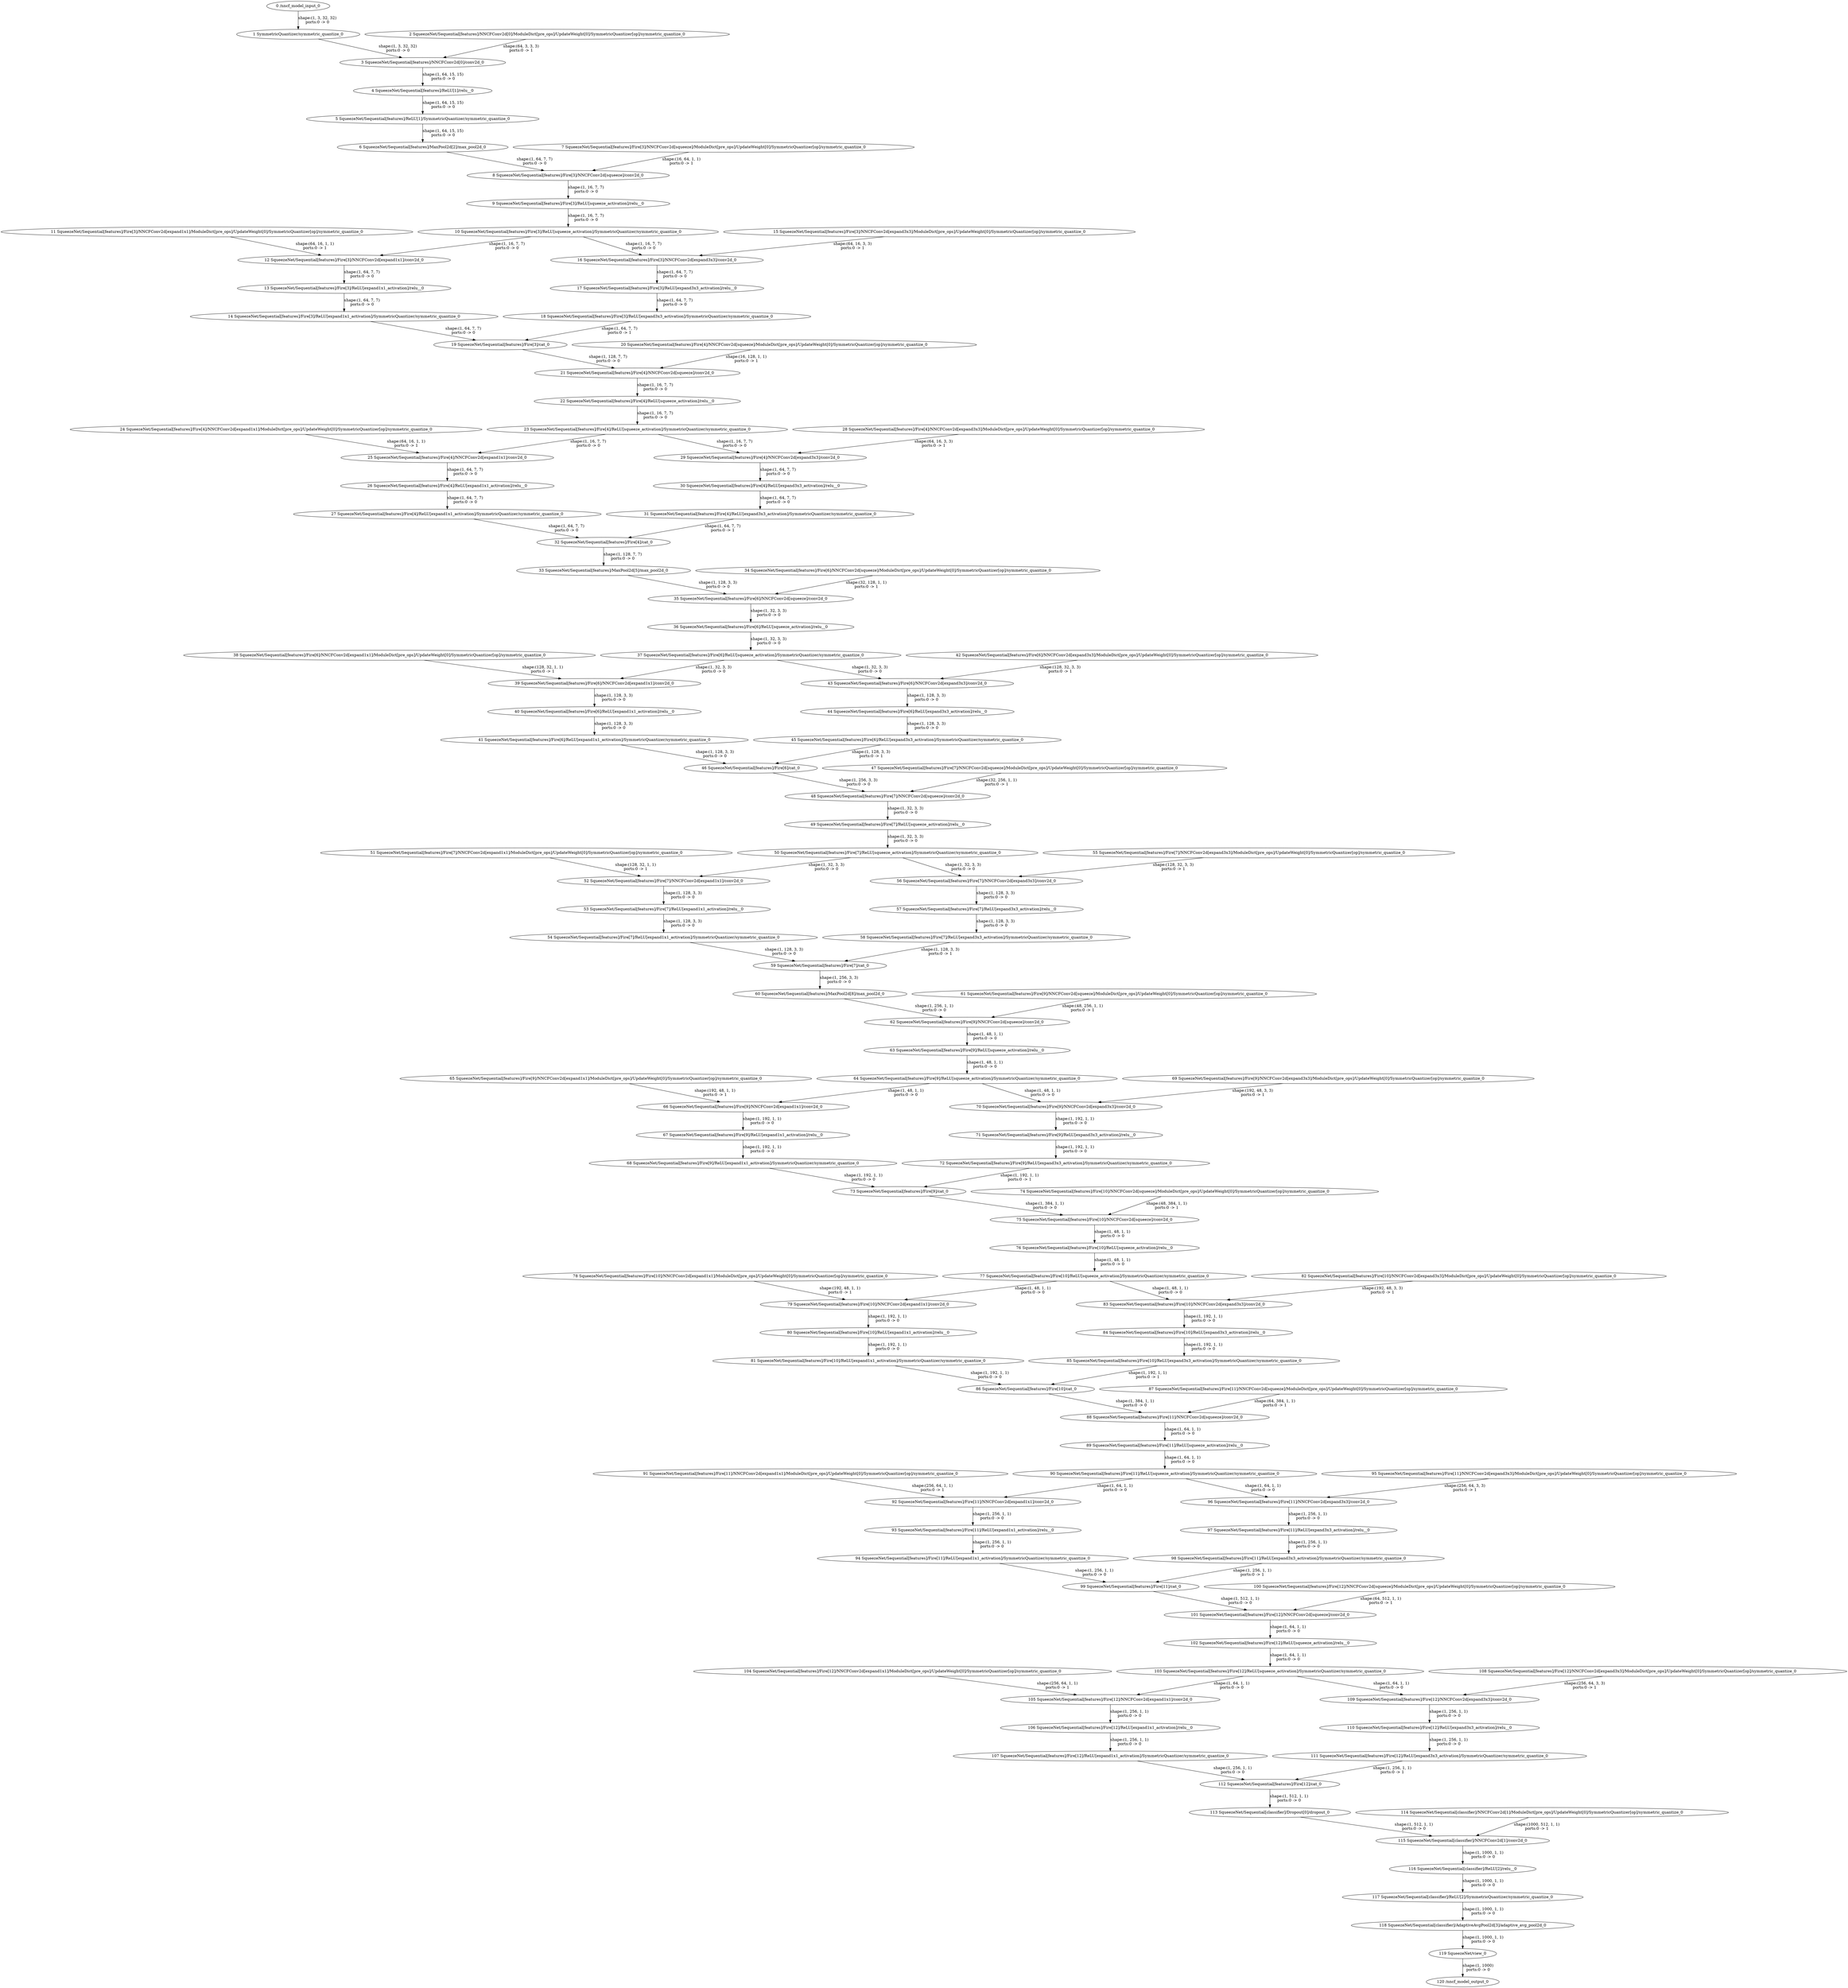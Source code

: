 strict digraph  {
"0 /nncf_model_input_0" [id=0, type=nncf_model_input];
"1 SymmetricQuantizer/symmetric_quantize_0" [id=1, type=symmetric_quantize];
"2 SqueezeNet/Sequential[features]/NNCFConv2d[0]/ModuleDict[pre_ops]/UpdateWeight[0]/SymmetricQuantizer[op]/symmetric_quantize_0" [id=2, type=symmetric_quantize];
"3 SqueezeNet/Sequential[features]/NNCFConv2d[0]/conv2d_0" [id=3, type=conv2d];
"4 SqueezeNet/Sequential[features]/ReLU[1]/relu__0" [id=4, type=relu_];
"5 SqueezeNet/Sequential[features]/ReLU[1]/SymmetricQuantizer/symmetric_quantize_0" [id=5, type=symmetric_quantize];
"6 SqueezeNet/Sequential[features]/MaxPool2d[2]/max_pool2d_0" [id=6, type=max_pool2d];
"7 SqueezeNet/Sequential[features]/Fire[3]/NNCFConv2d[squeeze]/ModuleDict[pre_ops]/UpdateWeight[0]/SymmetricQuantizer[op]/symmetric_quantize_0" [id=7, type=symmetric_quantize];
"8 SqueezeNet/Sequential[features]/Fire[3]/NNCFConv2d[squeeze]/conv2d_0" [id=8, type=conv2d];
"9 SqueezeNet/Sequential[features]/Fire[3]/ReLU[squeeze_activation]/relu__0" [id=9, type=relu_];
"10 SqueezeNet/Sequential[features]/Fire[3]/ReLU[squeeze_activation]/SymmetricQuantizer/symmetric_quantize_0" [id=10, type=symmetric_quantize];
"11 SqueezeNet/Sequential[features]/Fire[3]/NNCFConv2d[expand1x1]/ModuleDict[pre_ops]/UpdateWeight[0]/SymmetricQuantizer[op]/symmetric_quantize_0" [id=11, type=symmetric_quantize];
"12 SqueezeNet/Sequential[features]/Fire[3]/NNCFConv2d[expand1x1]/conv2d_0" [id=12, type=conv2d];
"13 SqueezeNet/Sequential[features]/Fire[3]/ReLU[expand1x1_activation]/relu__0" [id=13, type=relu_];
"14 SqueezeNet/Sequential[features]/Fire[3]/ReLU[expand1x1_activation]/SymmetricQuantizer/symmetric_quantize_0" [id=14, type=symmetric_quantize];
"15 SqueezeNet/Sequential[features]/Fire[3]/NNCFConv2d[expand3x3]/ModuleDict[pre_ops]/UpdateWeight[0]/SymmetricQuantizer[op]/symmetric_quantize_0" [id=15, type=symmetric_quantize];
"16 SqueezeNet/Sequential[features]/Fire[3]/NNCFConv2d[expand3x3]/conv2d_0" [id=16, type=conv2d];
"17 SqueezeNet/Sequential[features]/Fire[3]/ReLU[expand3x3_activation]/relu__0" [id=17, type=relu_];
"18 SqueezeNet/Sequential[features]/Fire[3]/ReLU[expand3x3_activation]/SymmetricQuantizer/symmetric_quantize_0" [id=18, type=symmetric_quantize];
"19 SqueezeNet/Sequential[features]/Fire[3]/cat_0" [id=19, type=cat];
"20 SqueezeNet/Sequential[features]/Fire[4]/NNCFConv2d[squeeze]/ModuleDict[pre_ops]/UpdateWeight[0]/SymmetricQuantizer[op]/symmetric_quantize_0" [id=20, type=symmetric_quantize];
"21 SqueezeNet/Sequential[features]/Fire[4]/NNCFConv2d[squeeze]/conv2d_0" [id=21, type=conv2d];
"22 SqueezeNet/Sequential[features]/Fire[4]/ReLU[squeeze_activation]/relu__0" [id=22, type=relu_];
"23 SqueezeNet/Sequential[features]/Fire[4]/ReLU[squeeze_activation]/SymmetricQuantizer/symmetric_quantize_0" [id=23, type=symmetric_quantize];
"24 SqueezeNet/Sequential[features]/Fire[4]/NNCFConv2d[expand1x1]/ModuleDict[pre_ops]/UpdateWeight[0]/SymmetricQuantizer[op]/symmetric_quantize_0" [id=24, type=symmetric_quantize];
"25 SqueezeNet/Sequential[features]/Fire[4]/NNCFConv2d[expand1x1]/conv2d_0" [id=25, type=conv2d];
"26 SqueezeNet/Sequential[features]/Fire[4]/ReLU[expand1x1_activation]/relu__0" [id=26, type=relu_];
"27 SqueezeNet/Sequential[features]/Fire[4]/ReLU[expand1x1_activation]/SymmetricQuantizer/symmetric_quantize_0" [id=27, type=symmetric_quantize];
"28 SqueezeNet/Sequential[features]/Fire[4]/NNCFConv2d[expand3x3]/ModuleDict[pre_ops]/UpdateWeight[0]/SymmetricQuantizer[op]/symmetric_quantize_0" [id=28, type=symmetric_quantize];
"29 SqueezeNet/Sequential[features]/Fire[4]/NNCFConv2d[expand3x3]/conv2d_0" [id=29, type=conv2d];
"30 SqueezeNet/Sequential[features]/Fire[4]/ReLU[expand3x3_activation]/relu__0" [id=30, type=relu_];
"31 SqueezeNet/Sequential[features]/Fire[4]/ReLU[expand3x3_activation]/SymmetricQuantizer/symmetric_quantize_0" [id=31, type=symmetric_quantize];
"32 SqueezeNet/Sequential[features]/Fire[4]/cat_0" [id=32, type=cat];
"33 SqueezeNet/Sequential[features]/MaxPool2d[5]/max_pool2d_0" [id=33, type=max_pool2d];
"34 SqueezeNet/Sequential[features]/Fire[6]/NNCFConv2d[squeeze]/ModuleDict[pre_ops]/UpdateWeight[0]/SymmetricQuantizer[op]/symmetric_quantize_0" [id=34, type=symmetric_quantize];
"35 SqueezeNet/Sequential[features]/Fire[6]/NNCFConv2d[squeeze]/conv2d_0" [id=35, type=conv2d];
"36 SqueezeNet/Sequential[features]/Fire[6]/ReLU[squeeze_activation]/relu__0" [id=36, type=relu_];
"37 SqueezeNet/Sequential[features]/Fire[6]/ReLU[squeeze_activation]/SymmetricQuantizer/symmetric_quantize_0" [id=37, type=symmetric_quantize];
"38 SqueezeNet/Sequential[features]/Fire[6]/NNCFConv2d[expand1x1]/ModuleDict[pre_ops]/UpdateWeight[0]/SymmetricQuantizer[op]/symmetric_quantize_0" [id=38, type=symmetric_quantize];
"39 SqueezeNet/Sequential[features]/Fire[6]/NNCFConv2d[expand1x1]/conv2d_0" [id=39, type=conv2d];
"40 SqueezeNet/Sequential[features]/Fire[6]/ReLU[expand1x1_activation]/relu__0" [id=40, type=relu_];
"41 SqueezeNet/Sequential[features]/Fire[6]/ReLU[expand1x1_activation]/SymmetricQuantizer/symmetric_quantize_0" [id=41, type=symmetric_quantize];
"42 SqueezeNet/Sequential[features]/Fire[6]/NNCFConv2d[expand3x3]/ModuleDict[pre_ops]/UpdateWeight[0]/SymmetricQuantizer[op]/symmetric_quantize_0" [id=42, type=symmetric_quantize];
"43 SqueezeNet/Sequential[features]/Fire[6]/NNCFConv2d[expand3x3]/conv2d_0" [id=43, type=conv2d];
"44 SqueezeNet/Sequential[features]/Fire[6]/ReLU[expand3x3_activation]/relu__0" [id=44, type=relu_];
"45 SqueezeNet/Sequential[features]/Fire[6]/ReLU[expand3x3_activation]/SymmetricQuantizer/symmetric_quantize_0" [id=45, type=symmetric_quantize];
"46 SqueezeNet/Sequential[features]/Fire[6]/cat_0" [id=46, type=cat];
"47 SqueezeNet/Sequential[features]/Fire[7]/NNCFConv2d[squeeze]/ModuleDict[pre_ops]/UpdateWeight[0]/SymmetricQuantizer[op]/symmetric_quantize_0" [id=47, type=symmetric_quantize];
"48 SqueezeNet/Sequential[features]/Fire[7]/NNCFConv2d[squeeze]/conv2d_0" [id=48, type=conv2d];
"49 SqueezeNet/Sequential[features]/Fire[7]/ReLU[squeeze_activation]/relu__0" [id=49, type=relu_];
"50 SqueezeNet/Sequential[features]/Fire[7]/ReLU[squeeze_activation]/SymmetricQuantizer/symmetric_quantize_0" [id=50, type=symmetric_quantize];
"51 SqueezeNet/Sequential[features]/Fire[7]/NNCFConv2d[expand1x1]/ModuleDict[pre_ops]/UpdateWeight[0]/SymmetricQuantizer[op]/symmetric_quantize_0" [id=51, type=symmetric_quantize];
"52 SqueezeNet/Sequential[features]/Fire[7]/NNCFConv2d[expand1x1]/conv2d_0" [id=52, type=conv2d];
"53 SqueezeNet/Sequential[features]/Fire[7]/ReLU[expand1x1_activation]/relu__0" [id=53, type=relu_];
"54 SqueezeNet/Sequential[features]/Fire[7]/ReLU[expand1x1_activation]/SymmetricQuantizer/symmetric_quantize_0" [id=54, type=symmetric_quantize];
"55 SqueezeNet/Sequential[features]/Fire[7]/NNCFConv2d[expand3x3]/ModuleDict[pre_ops]/UpdateWeight[0]/SymmetricQuantizer[op]/symmetric_quantize_0" [id=55, type=symmetric_quantize];
"56 SqueezeNet/Sequential[features]/Fire[7]/NNCFConv2d[expand3x3]/conv2d_0" [id=56, type=conv2d];
"57 SqueezeNet/Sequential[features]/Fire[7]/ReLU[expand3x3_activation]/relu__0" [id=57, type=relu_];
"58 SqueezeNet/Sequential[features]/Fire[7]/ReLU[expand3x3_activation]/SymmetricQuantizer/symmetric_quantize_0" [id=58, type=symmetric_quantize];
"59 SqueezeNet/Sequential[features]/Fire[7]/cat_0" [id=59, type=cat];
"60 SqueezeNet/Sequential[features]/MaxPool2d[8]/max_pool2d_0" [id=60, type=max_pool2d];
"61 SqueezeNet/Sequential[features]/Fire[9]/NNCFConv2d[squeeze]/ModuleDict[pre_ops]/UpdateWeight[0]/SymmetricQuantizer[op]/symmetric_quantize_0" [id=61, type=symmetric_quantize];
"62 SqueezeNet/Sequential[features]/Fire[9]/NNCFConv2d[squeeze]/conv2d_0" [id=62, type=conv2d];
"63 SqueezeNet/Sequential[features]/Fire[9]/ReLU[squeeze_activation]/relu__0" [id=63, type=relu_];
"64 SqueezeNet/Sequential[features]/Fire[9]/ReLU[squeeze_activation]/SymmetricQuantizer/symmetric_quantize_0" [id=64, type=symmetric_quantize];
"65 SqueezeNet/Sequential[features]/Fire[9]/NNCFConv2d[expand1x1]/ModuleDict[pre_ops]/UpdateWeight[0]/SymmetricQuantizer[op]/symmetric_quantize_0" [id=65, type=symmetric_quantize];
"66 SqueezeNet/Sequential[features]/Fire[9]/NNCFConv2d[expand1x1]/conv2d_0" [id=66, type=conv2d];
"67 SqueezeNet/Sequential[features]/Fire[9]/ReLU[expand1x1_activation]/relu__0" [id=67, type=relu_];
"68 SqueezeNet/Sequential[features]/Fire[9]/ReLU[expand1x1_activation]/SymmetricQuantizer/symmetric_quantize_0" [id=68, type=symmetric_quantize];
"69 SqueezeNet/Sequential[features]/Fire[9]/NNCFConv2d[expand3x3]/ModuleDict[pre_ops]/UpdateWeight[0]/SymmetricQuantizer[op]/symmetric_quantize_0" [id=69, type=symmetric_quantize];
"70 SqueezeNet/Sequential[features]/Fire[9]/NNCFConv2d[expand3x3]/conv2d_0" [id=70, type=conv2d];
"71 SqueezeNet/Sequential[features]/Fire[9]/ReLU[expand3x3_activation]/relu__0" [id=71, type=relu_];
"72 SqueezeNet/Sequential[features]/Fire[9]/ReLU[expand3x3_activation]/SymmetricQuantizer/symmetric_quantize_0" [id=72, type=symmetric_quantize];
"73 SqueezeNet/Sequential[features]/Fire[9]/cat_0" [id=73, type=cat];
"74 SqueezeNet/Sequential[features]/Fire[10]/NNCFConv2d[squeeze]/ModuleDict[pre_ops]/UpdateWeight[0]/SymmetricQuantizer[op]/symmetric_quantize_0" [id=74, type=symmetric_quantize];
"75 SqueezeNet/Sequential[features]/Fire[10]/NNCFConv2d[squeeze]/conv2d_0" [id=75, type=conv2d];
"76 SqueezeNet/Sequential[features]/Fire[10]/ReLU[squeeze_activation]/relu__0" [id=76, type=relu_];
"77 SqueezeNet/Sequential[features]/Fire[10]/ReLU[squeeze_activation]/SymmetricQuantizer/symmetric_quantize_0" [id=77, type=symmetric_quantize];
"78 SqueezeNet/Sequential[features]/Fire[10]/NNCFConv2d[expand1x1]/ModuleDict[pre_ops]/UpdateWeight[0]/SymmetricQuantizer[op]/symmetric_quantize_0" [id=78, type=symmetric_quantize];
"79 SqueezeNet/Sequential[features]/Fire[10]/NNCFConv2d[expand1x1]/conv2d_0" [id=79, type=conv2d];
"80 SqueezeNet/Sequential[features]/Fire[10]/ReLU[expand1x1_activation]/relu__0" [id=80, type=relu_];
"81 SqueezeNet/Sequential[features]/Fire[10]/ReLU[expand1x1_activation]/SymmetricQuantizer/symmetric_quantize_0" [id=81, type=symmetric_quantize];
"82 SqueezeNet/Sequential[features]/Fire[10]/NNCFConv2d[expand3x3]/ModuleDict[pre_ops]/UpdateWeight[0]/SymmetricQuantizer[op]/symmetric_quantize_0" [id=82, type=symmetric_quantize];
"83 SqueezeNet/Sequential[features]/Fire[10]/NNCFConv2d[expand3x3]/conv2d_0" [id=83, type=conv2d];
"84 SqueezeNet/Sequential[features]/Fire[10]/ReLU[expand3x3_activation]/relu__0" [id=84, type=relu_];
"85 SqueezeNet/Sequential[features]/Fire[10]/ReLU[expand3x3_activation]/SymmetricQuantizer/symmetric_quantize_0" [id=85, type=symmetric_quantize];
"86 SqueezeNet/Sequential[features]/Fire[10]/cat_0" [id=86, type=cat];
"87 SqueezeNet/Sequential[features]/Fire[11]/NNCFConv2d[squeeze]/ModuleDict[pre_ops]/UpdateWeight[0]/SymmetricQuantizer[op]/symmetric_quantize_0" [id=87, type=symmetric_quantize];
"88 SqueezeNet/Sequential[features]/Fire[11]/NNCFConv2d[squeeze]/conv2d_0" [id=88, type=conv2d];
"89 SqueezeNet/Sequential[features]/Fire[11]/ReLU[squeeze_activation]/relu__0" [id=89, type=relu_];
"90 SqueezeNet/Sequential[features]/Fire[11]/ReLU[squeeze_activation]/SymmetricQuantizer/symmetric_quantize_0" [id=90, type=symmetric_quantize];
"91 SqueezeNet/Sequential[features]/Fire[11]/NNCFConv2d[expand1x1]/ModuleDict[pre_ops]/UpdateWeight[0]/SymmetricQuantizer[op]/symmetric_quantize_0" [id=91, type=symmetric_quantize];
"92 SqueezeNet/Sequential[features]/Fire[11]/NNCFConv2d[expand1x1]/conv2d_0" [id=92, type=conv2d];
"93 SqueezeNet/Sequential[features]/Fire[11]/ReLU[expand1x1_activation]/relu__0" [id=93, type=relu_];
"94 SqueezeNet/Sequential[features]/Fire[11]/ReLU[expand1x1_activation]/SymmetricQuantizer/symmetric_quantize_0" [id=94, type=symmetric_quantize];
"95 SqueezeNet/Sequential[features]/Fire[11]/NNCFConv2d[expand3x3]/ModuleDict[pre_ops]/UpdateWeight[0]/SymmetricQuantizer[op]/symmetric_quantize_0" [id=95, type=symmetric_quantize];
"96 SqueezeNet/Sequential[features]/Fire[11]/NNCFConv2d[expand3x3]/conv2d_0" [id=96, type=conv2d];
"97 SqueezeNet/Sequential[features]/Fire[11]/ReLU[expand3x3_activation]/relu__0" [id=97, type=relu_];
"98 SqueezeNet/Sequential[features]/Fire[11]/ReLU[expand3x3_activation]/SymmetricQuantizer/symmetric_quantize_0" [id=98, type=symmetric_quantize];
"99 SqueezeNet/Sequential[features]/Fire[11]/cat_0" [id=99, type=cat];
"100 SqueezeNet/Sequential[features]/Fire[12]/NNCFConv2d[squeeze]/ModuleDict[pre_ops]/UpdateWeight[0]/SymmetricQuantizer[op]/symmetric_quantize_0" [id=100, type=symmetric_quantize];
"101 SqueezeNet/Sequential[features]/Fire[12]/NNCFConv2d[squeeze]/conv2d_0" [id=101, type=conv2d];
"102 SqueezeNet/Sequential[features]/Fire[12]/ReLU[squeeze_activation]/relu__0" [id=102, type=relu_];
"103 SqueezeNet/Sequential[features]/Fire[12]/ReLU[squeeze_activation]/SymmetricQuantizer/symmetric_quantize_0" [id=103, type=symmetric_quantize];
"104 SqueezeNet/Sequential[features]/Fire[12]/NNCFConv2d[expand1x1]/ModuleDict[pre_ops]/UpdateWeight[0]/SymmetricQuantizer[op]/symmetric_quantize_0" [id=104, type=symmetric_quantize];
"105 SqueezeNet/Sequential[features]/Fire[12]/NNCFConv2d[expand1x1]/conv2d_0" [id=105, type=conv2d];
"106 SqueezeNet/Sequential[features]/Fire[12]/ReLU[expand1x1_activation]/relu__0" [id=106, type=relu_];
"107 SqueezeNet/Sequential[features]/Fire[12]/ReLU[expand1x1_activation]/SymmetricQuantizer/symmetric_quantize_0" [id=107, type=symmetric_quantize];
"108 SqueezeNet/Sequential[features]/Fire[12]/NNCFConv2d[expand3x3]/ModuleDict[pre_ops]/UpdateWeight[0]/SymmetricQuantizer[op]/symmetric_quantize_0" [id=108, type=symmetric_quantize];
"109 SqueezeNet/Sequential[features]/Fire[12]/NNCFConv2d[expand3x3]/conv2d_0" [id=109, type=conv2d];
"110 SqueezeNet/Sequential[features]/Fire[12]/ReLU[expand3x3_activation]/relu__0" [id=110, type=relu_];
"111 SqueezeNet/Sequential[features]/Fire[12]/ReLU[expand3x3_activation]/SymmetricQuantizer/symmetric_quantize_0" [id=111, type=symmetric_quantize];
"112 SqueezeNet/Sequential[features]/Fire[12]/cat_0" [id=112, type=cat];
"113 SqueezeNet/Sequential[classifier]/Dropout[0]/dropout_0" [id=113, type=dropout];
"114 SqueezeNet/Sequential[classifier]/NNCFConv2d[1]/ModuleDict[pre_ops]/UpdateWeight[0]/SymmetricQuantizer[op]/symmetric_quantize_0" [id=114, type=symmetric_quantize];
"115 SqueezeNet/Sequential[classifier]/NNCFConv2d[1]/conv2d_0" [id=115, type=conv2d];
"116 SqueezeNet/Sequential[classifier]/ReLU[2]/relu__0" [id=116, type=relu_];
"117 SqueezeNet/Sequential[classifier]/ReLU[2]/SymmetricQuantizer/symmetric_quantize_0" [id=117, type=symmetric_quantize];
"118 SqueezeNet/Sequential[classifier]/AdaptiveAvgPool2d[3]/adaptive_avg_pool2d_0" [id=118, type=adaptive_avg_pool2d];
"119 SqueezeNet/view_0" [id=119, type=view];
"120 /nncf_model_output_0" [id=120, type=nncf_model_output];
"0 /nncf_model_input_0" -> "1 SymmetricQuantizer/symmetric_quantize_0"  [label="shape:(1, 3, 32, 32)\nports:0 -> 0", style=solid];
"1 SymmetricQuantizer/symmetric_quantize_0" -> "3 SqueezeNet/Sequential[features]/NNCFConv2d[0]/conv2d_0"  [label="shape:(1, 3, 32, 32)\nports:0 -> 0", style=solid];
"2 SqueezeNet/Sequential[features]/NNCFConv2d[0]/ModuleDict[pre_ops]/UpdateWeight[0]/SymmetricQuantizer[op]/symmetric_quantize_0" -> "3 SqueezeNet/Sequential[features]/NNCFConv2d[0]/conv2d_0"  [label="shape:(64, 3, 3, 3)\nports:0 -> 1", style=solid];
"3 SqueezeNet/Sequential[features]/NNCFConv2d[0]/conv2d_0" -> "4 SqueezeNet/Sequential[features]/ReLU[1]/relu__0"  [label="shape:(1, 64, 15, 15)\nports:0 -> 0", style=solid];
"4 SqueezeNet/Sequential[features]/ReLU[1]/relu__0" -> "5 SqueezeNet/Sequential[features]/ReLU[1]/SymmetricQuantizer/symmetric_quantize_0"  [label="shape:(1, 64, 15, 15)\nports:0 -> 0", style=solid];
"5 SqueezeNet/Sequential[features]/ReLU[1]/SymmetricQuantizer/symmetric_quantize_0" -> "6 SqueezeNet/Sequential[features]/MaxPool2d[2]/max_pool2d_0"  [label="shape:(1, 64, 15, 15)\nports:0 -> 0", style=solid];
"6 SqueezeNet/Sequential[features]/MaxPool2d[2]/max_pool2d_0" -> "8 SqueezeNet/Sequential[features]/Fire[3]/NNCFConv2d[squeeze]/conv2d_0"  [label="shape:(1, 64, 7, 7)\nports:0 -> 0", style=solid];
"7 SqueezeNet/Sequential[features]/Fire[3]/NNCFConv2d[squeeze]/ModuleDict[pre_ops]/UpdateWeight[0]/SymmetricQuantizer[op]/symmetric_quantize_0" -> "8 SqueezeNet/Sequential[features]/Fire[3]/NNCFConv2d[squeeze]/conv2d_0"  [label="shape:(16, 64, 1, 1)\nports:0 -> 1", style=solid];
"8 SqueezeNet/Sequential[features]/Fire[3]/NNCFConv2d[squeeze]/conv2d_0" -> "9 SqueezeNet/Sequential[features]/Fire[3]/ReLU[squeeze_activation]/relu__0"  [label="shape:(1, 16, 7, 7)\nports:0 -> 0", style=solid];
"9 SqueezeNet/Sequential[features]/Fire[3]/ReLU[squeeze_activation]/relu__0" -> "10 SqueezeNet/Sequential[features]/Fire[3]/ReLU[squeeze_activation]/SymmetricQuantizer/symmetric_quantize_0"  [label="shape:(1, 16, 7, 7)\nports:0 -> 0", style=solid];
"10 SqueezeNet/Sequential[features]/Fire[3]/ReLU[squeeze_activation]/SymmetricQuantizer/symmetric_quantize_0" -> "12 SqueezeNet/Sequential[features]/Fire[3]/NNCFConv2d[expand1x1]/conv2d_0"  [label="shape:(1, 16, 7, 7)\nports:0 -> 0", style=solid];
"10 SqueezeNet/Sequential[features]/Fire[3]/ReLU[squeeze_activation]/SymmetricQuantizer/symmetric_quantize_0" -> "16 SqueezeNet/Sequential[features]/Fire[3]/NNCFConv2d[expand3x3]/conv2d_0"  [label="shape:(1, 16, 7, 7)\nports:0 -> 0", style=solid];
"11 SqueezeNet/Sequential[features]/Fire[3]/NNCFConv2d[expand1x1]/ModuleDict[pre_ops]/UpdateWeight[0]/SymmetricQuantizer[op]/symmetric_quantize_0" -> "12 SqueezeNet/Sequential[features]/Fire[3]/NNCFConv2d[expand1x1]/conv2d_0"  [label="shape:(64, 16, 1, 1)\nports:0 -> 1", style=solid];
"12 SqueezeNet/Sequential[features]/Fire[3]/NNCFConv2d[expand1x1]/conv2d_0" -> "13 SqueezeNet/Sequential[features]/Fire[3]/ReLU[expand1x1_activation]/relu__0"  [label="shape:(1, 64, 7, 7)\nports:0 -> 0", style=solid];
"13 SqueezeNet/Sequential[features]/Fire[3]/ReLU[expand1x1_activation]/relu__0" -> "14 SqueezeNet/Sequential[features]/Fire[3]/ReLU[expand1x1_activation]/SymmetricQuantizer/symmetric_quantize_0"  [label="shape:(1, 64, 7, 7)\nports:0 -> 0", style=solid];
"14 SqueezeNet/Sequential[features]/Fire[3]/ReLU[expand1x1_activation]/SymmetricQuantizer/symmetric_quantize_0" -> "19 SqueezeNet/Sequential[features]/Fire[3]/cat_0"  [label="shape:(1, 64, 7, 7)\nports:0 -> 0", style=solid];
"15 SqueezeNet/Sequential[features]/Fire[3]/NNCFConv2d[expand3x3]/ModuleDict[pre_ops]/UpdateWeight[0]/SymmetricQuantizer[op]/symmetric_quantize_0" -> "16 SqueezeNet/Sequential[features]/Fire[3]/NNCFConv2d[expand3x3]/conv2d_0"  [label="shape:(64, 16, 3, 3)\nports:0 -> 1", style=solid];
"16 SqueezeNet/Sequential[features]/Fire[3]/NNCFConv2d[expand3x3]/conv2d_0" -> "17 SqueezeNet/Sequential[features]/Fire[3]/ReLU[expand3x3_activation]/relu__0"  [label="shape:(1, 64, 7, 7)\nports:0 -> 0", style=solid];
"17 SqueezeNet/Sequential[features]/Fire[3]/ReLU[expand3x3_activation]/relu__0" -> "18 SqueezeNet/Sequential[features]/Fire[3]/ReLU[expand3x3_activation]/SymmetricQuantizer/symmetric_quantize_0"  [label="shape:(1, 64, 7, 7)\nports:0 -> 0", style=solid];
"18 SqueezeNet/Sequential[features]/Fire[3]/ReLU[expand3x3_activation]/SymmetricQuantizer/symmetric_quantize_0" -> "19 SqueezeNet/Sequential[features]/Fire[3]/cat_0"  [label="shape:(1, 64, 7, 7)\nports:0 -> 1", style=solid];
"19 SqueezeNet/Sequential[features]/Fire[3]/cat_0" -> "21 SqueezeNet/Sequential[features]/Fire[4]/NNCFConv2d[squeeze]/conv2d_0"  [label="shape:(1, 128, 7, 7)\nports:0 -> 0", style=solid];
"20 SqueezeNet/Sequential[features]/Fire[4]/NNCFConv2d[squeeze]/ModuleDict[pre_ops]/UpdateWeight[0]/SymmetricQuantizer[op]/symmetric_quantize_0" -> "21 SqueezeNet/Sequential[features]/Fire[4]/NNCFConv2d[squeeze]/conv2d_0"  [label="shape:(16, 128, 1, 1)\nports:0 -> 1", style=solid];
"21 SqueezeNet/Sequential[features]/Fire[4]/NNCFConv2d[squeeze]/conv2d_0" -> "22 SqueezeNet/Sequential[features]/Fire[4]/ReLU[squeeze_activation]/relu__0"  [label="shape:(1, 16, 7, 7)\nports:0 -> 0", style=solid];
"22 SqueezeNet/Sequential[features]/Fire[4]/ReLU[squeeze_activation]/relu__0" -> "23 SqueezeNet/Sequential[features]/Fire[4]/ReLU[squeeze_activation]/SymmetricQuantizer/symmetric_quantize_0"  [label="shape:(1, 16, 7, 7)\nports:0 -> 0", style=solid];
"23 SqueezeNet/Sequential[features]/Fire[4]/ReLU[squeeze_activation]/SymmetricQuantizer/symmetric_quantize_0" -> "25 SqueezeNet/Sequential[features]/Fire[4]/NNCFConv2d[expand1x1]/conv2d_0"  [label="shape:(1, 16, 7, 7)\nports:0 -> 0", style=solid];
"23 SqueezeNet/Sequential[features]/Fire[4]/ReLU[squeeze_activation]/SymmetricQuantizer/symmetric_quantize_0" -> "29 SqueezeNet/Sequential[features]/Fire[4]/NNCFConv2d[expand3x3]/conv2d_0"  [label="shape:(1, 16, 7, 7)\nports:0 -> 0", style=solid];
"24 SqueezeNet/Sequential[features]/Fire[4]/NNCFConv2d[expand1x1]/ModuleDict[pre_ops]/UpdateWeight[0]/SymmetricQuantizer[op]/symmetric_quantize_0" -> "25 SqueezeNet/Sequential[features]/Fire[4]/NNCFConv2d[expand1x1]/conv2d_0"  [label="shape:(64, 16, 1, 1)\nports:0 -> 1", style=solid];
"25 SqueezeNet/Sequential[features]/Fire[4]/NNCFConv2d[expand1x1]/conv2d_0" -> "26 SqueezeNet/Sequential[features]/Fire[4]/ReLU[expand1x1_activation]/relu__0"  [label="shape:(1, 64, 7, 7)\nports:0 -> 0", style=solid];
"26 SqueezeNet/Sequential[features]/Fire[4]/ReLU[expand1x1_activation]/relu__0" -> "27 SqueezeNet/Sequential[features]/Fire[4]/ReLU[expand1x1_activation]/SymmetricQuantizer/symmetric_quantize_0"  [label="shape:(1, 64, 7, 7)\nports:0 -> 0", style=solid];
"27 SqueezeNet/Sequential[features]/Fire[4]/ReLU[expand1x1_activation]/SymmetricQuantizer/symmetric_quantize_0" -> "32 SqueezeNet/Sequential[features]/Fire[4]/cat_0"  [label="shape:(1, 64, 7, 7)\nports:0 -> 0", style=solid];
"28 SqueezeNet/Sequential[features]/Fire[4]/NNCFConv2d[expand3x3]/ModuleDict[pre_ops]/UpdateWeight[0]/SymmetricQuantizer[op]/symmetric_quantize_0" -> "29 SqueezeNet/Sequential[features]/Fire[4]/NNCFConv2d[expand3x3]/conv2d_0"  [label="shape:(64, 16, 3, 3)\nports:0 -> 1", style=solid];
"29 SqueezeNet/Sequential[features]/Fire[4]/NNCFConv2d[expand3x3]/conv2d_0" -> "30 SqueezeNet/Sequential[features]/Fire[4]/ReLU[expand3x3_activation]/relu__0"  [label="shape:(1, 64, 7, 7)\nports:0 -> 0", style=solid];
"30 SqueezeNet/Sequential[features]/Fire[4]/ReLU[expand3x3_activation]/relu__0" -> "31 SqueezeNet/Sequential[features]/Fire[4]/ReLU[expand3x3_activation]/SymmetricQuantizer/symmetric_quantize_0"  [label="shape:(1, 64, 7, 7)\nports:0 -> 0", style=solid];
"31 SqueezeNet/Sequential[features]/Fire[4]/ReLU[expand3x3_activation]/SymmetricQuantizer/symmetric_quantize_0" -> "32 SqueezeNet/Sequential[features]/Fire[4]/cat_0"  [label="shape:(1, 64, 7, 7)\nports:0 -> 1", style=solid];
"32 SqueezeNet/Sequential[features]/Fire[4]/cat_0" -> "33 SqueezeNet/Sequential[features]/MaxPool2d[5]/max_pool2d_0"  [label="shape:(1, 128, 7, 7)\nports:0 -> 0", style=solid];
"33 SqueezeNet/Sequential[features]/MaxPool2d[5]/max_pool2d_0" -> "35 SqueezeNet/Sequential[features]/Fire[6]/NNCFConv2d[squeeze]/conv2d_0"  [label="shape:(1, 128, 3, 3)\nports:0 -> 0", style=solid];
"34 SqueezeNet/Sequential[features]/Fire[6]/NNCFConv2d[squeeze]/ModuleDict[pre_ops]/UpdateWeight[0]/SymmetricQuantizer[op]/symmetric_quantize_0" -> "35 SqueezeNet/Sequential[features]/Fire[6]/NNCFConv2d[squeeze]/conv2d_0"  [label="shape:(32, 128, 1, 1)\nports:0 -> 1", style=solid];
"35 SqueezeNet/Sequential[features]/Fire[6]/NNCFConv2d[squeeze]/conv2d_0" -> "36 SqueezeNet/Sequential[features]/Fire[6]/ReLU[squeeze_activation]/relu__0"  [label="shape:(1, 32, 3, 3)\nports:0 -> 0", style=solid];
"36 SqueezeNet/Sequential[features]/Fire[6]/ReLU[squeeze_activation]/relu__0" -> "37 SqueezeNet/Sequential[features]/Fire[6]/ReLU[squeeze_activation]/SymmetricQuantizer/symmetric_quantize_0"  [label="shape:(1, 32, 3, 3)\nports:0 -> 0", style=solid];
"37 SqueezeNet/Sequential[features]/Fire[6]/ReLU[squeeze_activation]/SymmetricQuantizer/symmetric_quantize_0" -> "39 SqueezeNet/Sequential[features]/Fire[6]/NNCFConv2d[expand1x1]/conv2d_0"  [label="shape:(1, 32, 3, 3)\nports:0 -> 0", style=solid];
"37 SqueezeNet/Sequential[features]/Fire[6]/ReLU[squeeze_activation]/SymmetricQuantizer/symmetric_quantize_0" -> "43 SqueezeNet/Sequential[features]/Fire[6]/NNCFConv2d[expand3x3]/conv2d_0"  [label="shape:(1, 32, 3, 3)\nports:0 -> 0", style=solid];
"38 SqueezeNet/Sequential[features]/Fire[6]/NNCFConv2d[expand1x1]/ModuleDict[pre_ops]/UpdateWeight[0]/SymmetricQuantizer[op]/symmetric_quantize_0" -> "39 SqueezeNet/Sequential[features]/Fire[6]/NNCFConv2d[expand1x1]/conv2d_0"  [label="shape:(128, 32, 1, 1)\nports:0 -> 1", style=solid];
"39 SqueezeNet/Sequential[features]/Fire[6]/NNCFConv2d[expand1x1]/conv2d_0" -> "40 SqueezeNet/Sequential[features]/Fire[6]/ReLU[expand1x1_activation]/relu__0"  [label="shape:(1, 128, 3, 3)\nports:0 -> 0", style=solid];
"40 SqueezeNet/Sequential[features]/Fire[6]/ReLU[expand1x1_activation]/relu__0" -> "41 SqueezeNet/Sequential[features]/Fire[6]/ReLU[expand1x1_activation]/SymmetricQuantizer/symmetric_quantize_0"  [label="shape:(1, 128, 3, 3)\nports:0 -> 0", style=solid];
"41 SqueezeNet/Sequential[features]/Fire[6]/ReLU[expand1x1_activation]/SymmetricQuantizer/symmetric_quantize_0" -> "46 SqueezeNet/Sequential[features]/Fire[6]/cat_0"  [label="shape:(1, 128, 3, 3)\nports:0 -> 0", style=solid];
"42 SqueezeNet/Sequential[features]/Fire[6]/NNCFConv2d[expand3x3]/ModuleDict[pre_ops]/UpdateWeight[0]/SymmetricQuantizer[op]/symmetric_quantize_0" -> "43 SqueezeNet/Sequential[features]/Fire[6]/NNCFConv2d[expand3x3]/conv2d_0"  [label="shape:(128, 32, 3, 3)\nports:0 -> 1", style=solid];
"43 SqueezeNet/Sequential[features]/Fire[6]/NNCFConv2d[expand3x3]/conv2d_0" -> "44 SqueezeNet/Sequential[features]/Fire[6]/ReLU[expand3x3_activation]/relu__0"  [label="shape:(1, 128, 3, 3)\nports:0 -> 0", style=solid];
"44 SqueezeNet/Sequential[features]/Fire[6]/ReLU[expand3x3_activation]/relu__0" -> "45 SqueezeNet/Sequential[features]/Fire[6]/ReLU[expand3x3_activation]/SymmetricQuantizer/symmetric_quantize_0"  [label="shape:(1, 128, 3, 3)\nports:0 -> 0", style=solid];
"45 SqueezeNet/Sequential[features]/Fire[6]/ReLU[expand3x3_activation]/SymmetricQuantizer/symmetric_quantize_0" -> "46 SqueezeNet/Sequential[features]/Fire[6]/cat_0"  [label="shape:(1, 128, 3, 3)\nports:0 -> 1", style=solid];
"46 SqueezeNet/Sequential[features]/Fire[6]/cat_0" -> "48 SqueezeNet/Sequential[features]/Fire[7]/NNCFConv2d[squeeze]/conv2d_0"  [label="shape:(1, 256, 3, 3)\nports:0 -> 0", style=solid];
"47 SqueezeNet/Sequential[features]/Fire[7]/NNCFConv2d[squeeze]/ModuleDict[pre_ops]/UpdateWeight[0]/SymmetricQuantizer[op]/symmetric_quantize_0" -> "48 SqueezeNet/Sequential[features]/Fire[7]/NNCFConv2d[squeeze]/conv2d_0"  [label="shape:(32, 256, 1, 1)\nports:0 -> 1", style=solid];
"48 SqueezeNet/Sequential[features]/Fire[7]/NNCFConv2d[squeeze]/conv2d_0" -> "49 SqueezeNet/Sequential[features]/Fire[7]/ReLU[squeeze_activation]/relu__0"  [label="shape:(1, 32, 3, 3)\nports:0 -> 0", style=solid];
"49 SqueezeNet/Sequential[features]/Fire[7]/ReLU[squeeze_activation]/relu__0" -> "50 SqueezeNet/Sequential[features]/Fire[7]/ReLU[squeeze_activation]/SymmetricQuantizer/symmetric_quantize_0"  [label="shape:(1, 32, 3, 3)\nports:0 -> 0", style=solid];
"50 SqueezeNet/Sequential[features]/Fire[7]/ReLU[squeeze_activation]/SymmetricQuantizer/symmetric_quantize_0" -> "52 SqueezeNet/Sequential[features]/Fire[7]/NNCFConv2d[expand1x1]/conv2d_0"  [label="shape:(1, 32, 3, 3)\nports:0 -> 0", style=solid];
"50 SqueezeNet/Sequential[features]/Fire[7]/ReLU[squeeze_activation]/SymmetricQuantizer/symmetric_quantize_0" -> "56 SqueezeNet/Sequential[features]/Fire[7]/NNCFConv2d[expand3x3]/conv2d_0"  [label="shape:(1, 32, 3, 3)\nports:0 -> 0", style=solid];
"51 SqueezeNet/Sequential[features]/Fire[7]/NNCFConv2d[expand1x1]/ModuleDict[pre_ops]/UpdateWeight[0]/SymmetricQuantizer[op]/symmetric_quantize_0" -> "52 SqueezeNet/Sequential[features]/Fire[7]/NNCFConv2d[expand1x1]/conv2d_0"  [label="shape:(128, 32, 1, 1)\nports:0 -> 1", style=solid];
"52 SqueezeNet/Sequential[features]/Fire[7]/NNCFConv2d[expand1x1]/conv2d_0" -> "53 SqueezeNet/Sequential[features]/Fire[7]/ReLU[expand1x1_activation]/relu__0"  [label="shape:(1, 128, 3, 3)\nports:0 -> 0", style=solid];
"53 SqueezeNet/Sequential[features]/Fire[7]/ReLU[expand1x1_activation]/relu__0" -> "54 SqueezeNet/Sequential[features]/Fire[7]/ReLU[expand1x1_activation]/SymmetricQuantizer/symmetric_quantize_0"  [label="shape:(1, 128, 3, 3)\nports:0 -> 0", style=solid];
"54 SqueezeNet/Sequential[features]/Fire[7]/ReLU[expand1x1_activation]/SymmetricQuantizer/symmetric_quantize_0" -> "59 SqueezeNet/Sequential[features]/Fire[7]/cat_0"  [label="shape:(1, 128, 3, 3)\nports:0 -> 0", style=solid];
"55 SqueezeNet/Sequential[features]/Fire[7]/NNCFConv2d[expand3x3]/ModuleDict[pre_ops]/UpdateWeight[0]/SymmetricQuantizer[op]/symmetric_quantize_0" -> "56 SqueezeNet/Sequential[features]/Fire[7]/NNCFConv2d[expand3x3]/conv2d_0"  [label="shape:(128, 32, 3, 3)\nports:0 -> 1", style=solid];
"56 SqueezeNet/Sequential[features]/Fire[7]/NNCFConv2d[expand3x3]/conv2d_0" -> "57 SqueezeNet/Sequential[features]/Fire[7]/ReLU[expand3x3_activation]/relu__0"  [label="shape:(1, 128, 3, 3)\nports:0 -> 0", style=solid];
"57 SqueezeNet/Sequential[features]/Fire[7]/ReLU[expand3x3_activation]/relu__0" -> "58 SqueezeNet/Sequential[features]/Fire[7]/ReLU[expand3x3_activation]/SymmetricQuantizer/symmetric_quantize_0"  [label="shape:(1, 128, 3, 3)\nports:0 -> 0", style=solid];
"58 SqueezeNet/Sequential[features]/Fire[7]/ReLU[expand3x3_activation]/SymmetricQuantizer/symmetric_quantize_0" -> "59 SqueezeNet/Sequential[features]/Fire[7]/cat_0"  [label="shape:(1, 128, 3, 3)\nports:0 -> 1", style=solid];
"59 SqueezeNet/Sequential[features]/Fire[7]/cat_0" -> "60 SqueezeNet/Sequential[features]/MaxPool2d[8]/max_pool2d_0"  [label="shape:(1, 256, 3, 3)\nports:0 -> 0", style=solid];
"60 SqueezeNet/Sequential[features]/MaxPool2d[8]/max_pool2d_0" -> "62 SqueezeNet/Sequential[features]/Fire[9]/NNCFConv2d[squeeze]/conv2d_0"  [label="shape:(1, 256, 1, 1)\nports:0 -> 0", style=solid];
"61 SqueezeNet/Sequential[features]/Fire[9]/NNCFConv2d[squeeze]/ModuleDict[pre_ops]/UpdateWeight[0]/SymmetricQuantizer[op]/symmetric_quantize_0" -> "62 SqueezeNet/Sequential[features]/Fire[9]/NNCFConv2d[squeeze]/conv2d_0"  [label="shape:(48, 256, 1, 1)\nports:0 -> 1", style=solid];
"62 SqueezeNet/Sequential[features]/Fire[9]/NNCFConv2d[squeeze]/conv2d_0" -> "63 SqueezeNet/Sequential[features]/Fire[9]/ReLU[squeeze_activation]/relu__0"  [label="shape:(1, 48, 1, 1)\nports:0 -> 0", style=solid];
"63 SqueezeNet/Sequential[features]/Fire[9]/ReLU[squeeze_activation]/relu__0" -> "64 SqueezeNet/Sequential[features]/Fire[9]/ReLU[squeeze_activation]/SymmetricQuantizer/symmetric_quantize_0"  [label="shape:(1, 48, 1, 1)\nports:0 -> 0", style=solid];
"64 SqueezeNet/Sequential[features]/Fire[9]/ReLU[squeeze_activation]/SymmetricQuantizer/symmetric_quantize_0" -> "66 SqueezeNet/Sequential[features]/Fire[9]/NNCFConv2d[expand1x1]/conv2d_0"  [label="shape:(1, 48, 1, 1)\nports:0 -> 0", style=solid];
"64 SqueezeNet/Sequential[features]/Fire[9]/ReLU[squeeze_activation]/SymmetricQuantizer/symmetric_quantize_0" -> "70 SqueezeNet/Sequential[features]/Fire[9]/NNCFConv2d[expand3x3]/conv2d_0"  [label="shape:(1, 48, 1, 1)\nports:0 -> 0", style=solid];
"65 SqueezeNet/Sequential[features]/Fire[9]/NNCFConv2d[expand1x1]/ModuleDict[pre_ops]/UpdateWeight[0]/SymmetricQuantizer[op]/symmetric_quantize_0" -> "66 SqueezeNet/Sequential[features]/Fire[9]/NNCFConv2d[expand1x1]/conv2d_0"  [label="shape:(192, 48, 1, 1)\nports:0 -> 1", style=solid];
"66 SqueezeNet/Sequential[features]/Fire[9]/NNCFConv2d[expand1x1]/conv2d_0" -> "67 SqueezeNet/Sequential[features]/Fire[9]/ReLU[expand1x1_activation]/relu__0"  [label="shape:(1, 192, 1, 1)\nports:0 -> 0", style=solid];
"67 SqueezeNet/Sequential[features]/Fire[9]/ReLU[expand1x1_activation]/relu__0" -> "68 SqueezeNet/Sequential[features]/Fire[9]/ReLU[expand1x1_activation]/SymmetricQuantizer/symmetric_quantize_0"  [label="shape:(1, 192, 1, 1)\nports:0 -> 0", style=solid];
"68 SqueezeNet/Sequential[features]/Fire[9]/ReLU[expand1x1_activation]/SymmetricQuantizer/symmetric_quantize_0" -> "73 SqueezeNet/Sequential[features]/Fire[9]/cat_0"  [label="shape:(1, 192, 1, 1)\nports:0 -> 0", style=solid];
"69 SqueezeNet/Sequential[features]/Fire[9]/NNCFConv2d[expand3x3]/ModuleDict[pre_ops]/UpdateWeight[0]/SymmetricQuantizer[op]/symmetric_quantize_0" -> "70 SqueezeNet/Sequential[features]/Fire[9]/NNCFConv2d[expand3x3]/conv2d_0"  [label="shape:(192, 48, 3, 3)\nports:0 -> 1", style=solid];
"70 SqueezeNet/Sequential[features]/Fire[9]/NNCFConv2d[expand3x3]/conv2d_0" -> "71 SqueezeNet/Sequential[features]/Fire[9]/ReLU[expand3x3_activation]/relu__0"  [label="shape:(1, 192, 1, 1)\nports:0 -> 0", style=solid];
"71 SqueezeNet/Sequential[features]/Fire[9]/ReLU[expand3x3_activation]/relu__0" -> "72 SqueezeNet/Sequential[features]/Fire[9]/ReLU[expand3x3_activation]/SymmetricQuantizer/symmetric_quantize_0"  [label="shape:(1, 192, 1, 1)\nports:0 -> 0", style=solid];
"72 SqueezeNet/Sequential[features]/Fire[9]/ReLU[expand3x3_activation]/SymmetricQuantizer/symmetric_quantize_0" -> "73 SqueezeNet/Sequential[features]/Fire[9]/cat_0"  [label="shape:(1, 192, 1, 1)\nports:0 -> 1", style=solid];
"73 SqueezeNet/Sequential[features]/Fire[9]/cat_0" -> "75 SqueezeNet/Sequential[features]/Fire[10]/NNCFConv2d[squeeze]/conv2d_0"  [label="shape:(1, 384, 1, 1)\nports:0 -> 0", style=solid];
"74 SqueezeNet/Sequential[features]/Fire[10]/NNCFConv2d[squeeze]/ModuleDict[pre_ops]/UpdateWeight[0]/SymmetricQuantizer[op]/symmetric_quantize_0" -> "75 SqueezeNet/Sequential[features]/Fire[10]/NNCFConv2d[squeeze]/conv2d_0"  [label="shape:(48, 384, 1, 1)\nports:0 -> 1", style=solid];
"75 SqueezeNet/Sequential[features]/Fire[10]/NNCFConv2d[squeeze]/conv2d_0" -> "76 SqueezeNet/Sequential[features]/Fire[10]/ReLU[squeeze_activation]/relu__0"  [label="shape:(1, 48, 1, 1)\nports:0 -> 0", style=solid];
"76 SqueezeNet/Sequential[features]/Fire[10]/ReLU[squeeze_activation]/relu__0" -> "77 SqueezeNet/Sequential[features]/Fire[10]/ReLU[squeeze_activation]/SymmetricQuantizer/symmetric_quantize_0"  [label="shape:(1, 48, 1, 1)\nports:0 -> 0", style=solid];
"77 SqueezeNet/Sequential[features]/Fire[10]/ReLU[squeeze_activation]/SymmetricQuantizer/symmetric_quantize_0" -> "79 SqueezeNet/Sequential[features]/Fire[10]/NNCFConv2d[expand1x1]/conv2d_0"  [label="shape:(1, 48, 1, 1)\nports:0 -> 0", style=solid];
"77 SqueezeNet/Sequential[features]/Fire[10]/ReLU[squeeze_activation]/SymmetricQuantizer/symmetric_quantize_0" -> "83 SqueezeNet/Sequential[features]/Fire[10]/NNCFConv2d[expand3x3]/conv2d_0"  [label="shape:(1, 48, 1, 1)\nports:0 -> 0", style=solid];
"78 SqueezeNet/Sequential[features]/Fire[10]/NNCFConv2d[expand1x1]/ModuleDict[pre_ops]/UpdateWeight[0]/SymmetricQuantizer[op]/symmetric_quantize_0" -> "79 SqueezeNet/Sequential[features]/Fire[10]/NNCFConv2d[expand1x1]/conv2d_0"  [label="shape:(192, 48, 1, 1)\nports:0 -> 1", style=solid];
"79 SqueezeNet/Sequential[features]/Fire[10]/NNCFConv2d[expand1x1]/conv2d_0" -> "80 SqueezeNet/Sequential[features]/Fire[10]/ReLU[expand1x1_activation]/relu__0"  [label="shape:(1, 192, 1, 1)\nports:0 -> 0", style=solid];
"80 SqueezeNet/Sequential[features]/Fire[10]/ReLU[expand1x1_activation]/relu__0" -> "81 SqueezeNet/Sequential[features]/Fire[10]/ReLU[expand1x1_activation]/SymmetricQuantizer/symmetric_quantize_0"  [label="shape:(1, 192, 1, 1)\nports:0 -> 0", style=solid];
"81 SqueezeNet/Sequential[features]/Fire[10]/ReLU[expand1x1_activation]/SymmetricQuantizer/symmetric_quantize_0" -> "86 SqueezeNet/Sequential[features]/Fire[10]/cat_0"  [label="shape:(1, 192, 1, 1)\nports:0 -> 0", style=solid];
"82 SqueezeNet/Sequential[features]/Fire[10]/NNCFConv2d[expand3x3]/ModuleDict[pre_ops]/UpdateWeight[0]/SymmetricQuantizer[op]/symmetric_quantize_0" -> "83 SqueezeNet/Sequential[features]/Fire[10]/NNCFConv2d[expand3x3]/conv2d_0"  [label="shape:(192, 48, 3, 3)\nports:0 -> 1", style=solid];
"83 SqueezeNet/Sequential[features]/Fire[10]/NNCFConv2d[expand3x3]/conv2d_0" -> "84 SqueezeNet/Sequential[features]/Fire[10]/ReLU[expand3x3_activation]/relu__0"  [label="shape:(1, 192, 1, 1)\nports:0 -> 0", style=solid];
"84 SqueezeNet/Sequential[features]/Fire[10]/ReLU[expand3x3_activation]/relu__0" -> "85 SqueezeNet/Sequential[features]/Fire[10]/ReLU[expand3x3_activation]/SymmetricQuantizer/symmetric_quantize_0"  [label="shape:(1, 192, 1, 1)\nports:0 -> 0", style=solid];
"85 SqueezeNet/Sequential[features]/Fire[10]/ReLU[expand3x3_activation]/SymmetricQuantizer/symmetric_quantize_0" -> "86 SqueezeNet/Sequential[features]/Fire[10]/cat_0"  [label="shape:(1, 192, 1, 1)\nports:0 -> 1", style=solid];
"86 SqueezeNet/Sequential[features]/Fire[10]/cat_0" -> "88 SqueezeNet/Sequential[features]/Fire[11]/NNCFConv2d[squeeze]/conv2d_0"  [label="shape:(1, 384, 1, 1)\nports:0 -> 0", style=solid];
"87 SqueezeNet/Sequential[features]/Fire[11]/NNCFConv2d[squeeze]/ModuleDict[pre_ops]/UpdateWeight[0]/SymmetricQuantizer[op]/symmetric_quantize_0" -> "88 SqueezeNet/Sequential[features]/Fire[11]/NNCFConv2d[squeeze]/conv2d_0"  [label="shape:(64, 384, 1, 1)\nports:0 -> 1", style=solid];
"88 SqueezeNet/Sequential[features]/Fire[11]/NNCFConv2d[squeeze]/conv2d_0" -> "89 SqueezeNet/Sequential[features]/Fire[11]/ReLU[squeeze_activation]/relu__0"  [label="shape:(1, 64, 1, 1)\nports:0 -> 0", style=solid];
"89 SqueezeNet/Sequential[features]/Fire[11]/ReLU[squeeze_activation]/relu__0" -> "90 SqueezeNet/Sequential[features]/Fire[11]/ReLU[squeeze_activation]/SymmetricQuantizer/symmetric_quantize_0"  [label="shape:(1, 64, 1, 1)\nports:0 -> 0", style=solid];
"90 SqueezeNet/Sequential[features]/Fire[11]/ReLU[squeeze_activation]/SymmetricQuantizer/symmetric_quantize_0" -> "92 SqueezeNet/Sequential[features]/Fire[11]/NNCFConv2d[expand1x1]/conv2d_0"  [label="shape:(1, 64, 1, 1)\nports:0 -> 0", style=solid];
"90 SqueezeNet/Sequential[features]/Fire[11]/ReLU[squeeze_activation]/SymmetricQuantizer/symmetric_quantize_0" -> "96 SqueezeNet/Sequential[features]/Fire[11]/NNCFConv2d[expand3x3]/conv2d_0"  [label="shape:(1, 64, 1, 1)\nports:0 -> 0", style=solid];
"91 SqueezeNet/Sequential[features]/Fire[11]/NNCFConv2d[expand1x1]/ModuleDict[pre_ops]/UpdateWeight[0]/SymmetricQuantizer[op]/symmetric_quantize_0" -> "92 SqueezeNet/Sequential[features]/Fire[11]/NNCFConv2d[expand1x1]/conv2d_0"  [label="shape:(256, 64, 1, 1)\nports:0 -> 1", style=solid];
"92 SqueezeNet/Sequential[features]/Fire[11]/NNCFConv2d[expand1x1]/conv2d_0" -> "93 SqueezeNet/Sequential[features]/Fire[11]/ReLU[expand1x1_activation]/relu__0"  [label="shape:(1, 256, 1, 1)\nports:0 -> 0", style=solid];
"93 SqueezeNet/Sequential[features]/Fire[11]/ReLU[expand1x1_activation]/relu__0" -> "94 SqueezeNet/Sequential[features]/Fire[11]/ReLU[expand1x1_activation]/SymmetricQuantizer/symmetric_quantize_0"  [label="shape:(1, 256, 1, 1)\nports:0 -> 0", style=solid];
"94 SqueezeNet/Sequential[features]/Fire[11]/ReLU[expand1x1_activation]/SymmetricQuantizer/symmetric_quantize_0" -> "99 SqueezeNet/Sequential[features]/Fire[11]/cat_0"  [label="shape:(1, 256, 1, 1)\nports:0 -> 0", style=solid];
"95 SqueezeNet/Sequential[features]/Fire[11]/NNCFConv2d[expand3x3]/ModuleDict[pre_ops]/UpdateWeight[0]/SymmetricQuantizer[op]/symmetric_quantize_0" -> "96 SqueezeNet/Sequential[features]/Fire[11]/NNCFConv2d[expand3x3]/conv2d_0"  [label="shape:(256, 64, 3, 3)\nports:0 -> 1", style=solid];
"96 SqueezeNet/Sequential[features]/Fire[11]/NNCFConv2d[expand3x3]/conv2d_0" -> "97 SqueezeNet/Sequential[features]/Fire[11]/ReLU[expand3x3_activation]/relu__0"  [label="shape:(1, 256, 1, 1)\nports:0 -> 0", style=solid];
"97 SqueezeNet/Sequential[features]/Fire[11]/ReLU[expand3x3_activation]/relu__0" -> "98 SqueezeNet/Sequential[features]/Fire[11]/ReLU[expand3x3_activation]/SymmetricQuantizer/symmetric_quantize_0"  [label="shape:(1, 256, 1, 1)\nports:0 -> 0", style=solid];
"98 SqueezeNet/Sequential[features]/Fire[11]/ReLU[expand3x3_activation]/SymmetricQuantizer/symmetric_quantize_0" -> "99 SqueezeNet/Sequential[features]/Fire[11]/cat_0"  [label="shape:(1, 256, 1, 1)\nports:0 -> 1", style=solid];
"99 SqueezeNet/Sequential[features]/Fire[11]/cat_0" -> "101 SqueezeNet/Sequential[features]/Fire[12]/NNCFConv2d[squeeze]/conv2d_0"  [label="shape:(1, 512, 1, 1)\nports:0 -> 0", style=solid];
"100 SqueezeNet/Sequential[features]/Fire[12]/NNCFConv2d[squeeze]/ModuleDict[pre_ops]/UpdateWeight[0]/SymmetricQuantizer[op]/symmetric_quantize_0" -> "101 SqueezeNet/Sequential[features]/Fire[12]/NNCFConv2d[squeeze]/conv2d_0"  [label="shape:(64, 512, 1, 1)\nports:0 -> 1", style=solid];
"101 SqueezeNet/Sequential[features]/Fire[12]/NNCFConv2d[squeeze]/conv2d_0" -> "102 SqueezeNet/Sequential[features]/Fire[12]/ReLU[squeeze_activation]/relu__0"  [label="shape:(1, 64, 1, 1)\nports:0 -> 0", style=solid];
"102 SqueezeNet/Sequential[features]/Fire[12]/ReLU[squeeze_activation]/relu__0" -> "103 SqueezeNet/Sequential[features]/Fire[12]/ReLU[squeeze_activation]/SymmetricQuantizer/symmetric_quantize_0"  [label="shape:(1, 64, 1, 1)\nports:0 -> 0", style=solid];
"103 SqueezeNet/Sequential[features]/Fire[12]/ReLU[squeeze_activation]/SymmetricQuantizer/symmetric_quantize_0" -> "105 SqueezeNet/Sequential[features]/Fire[12]/NNCFConv2d[expand1x1]/conv2d_0"  [label="shape:(1, 64, 1, 1)\nports:0 -> 0", style=solid];
"103 SqueezeNet/Sequential[features]/Fire[12]/ReLU[squeeze_activation]/SymmetricQuantizer/symmetric_quantize_0" -> "109 SqueezeNet/Sequential[features]/Fire[12]/NNCFConv2d[expand3x3]/conv2d_0"  [label="shape:(1, 64, 1, 1)\nports:0 -> 0", style=solid];
"104 SqueezeNet/Sequential[features]/Fire[12]/NNCFConv2d[expand1x1]/ModuleDict[pre_ops]/UpdateWeight[0]/SymmetricQuantizer[op]/symmetric_quantize_0" -> "105 SqueezeNet/Sequential[features]/Fire[12]/NNCFConv2d[expand1x1]/conv2d_0"  [label="shape:(256, 64, 1, 1)\nports:0 -> 1", style=solid];
"105 SqueezeNet/Sequential[features]/Fire[12]/NNCFConv2d[expand1x1]/conv2d_0" -> "106 SqueezeNet/Sequential[features]/Fire[12]/ReLU[expand1x1_activation]/relu__0"  [label="shape:(1, 256, 1, 1)\nports:0 -> 0", style=solid];
"106 SqueezeNet/Sequential[features]/Fire[12]/ReLU[expand1x1_activation]/relu__0" -> "107 SqueezeNet/Sequential[features]/Fire[12]/ReLU[expand1x1_activation]/SymmetricQuantizer/symmetric_quantize_0"  [label="shape:(1, 256, 1, 1)\nports:0 -> 0", style=solid];
"107 SqueezeNet/Sequential[features]/Fire[12]/ReLU[expand1x1_activation]/SymmetricQuantizer/symmetric_quantize_0" -> "112 SqueezeNet/Sequential[features]/Fire[12]/cat_0"  [label="shape:(1, 256, 1, 1)\nports:0 -> 0", style=solid];
"108 SqueezeNet/Sequential[features]/Fire[12]/NNCFConv2d[expand3x3]/ModuleDict[pre_ops]/UpdateWeight[0]/SymmetricQuantizer[op]/symmetric_quantize_0" -> "109 SqueezeNet/Sequential[features]/Fire[12]/NNCFConv2d[expand3x3]/conv2d_0"  [label="shape:(256, 64, 3, 3)\nports:0 -> 1", style=solid];
"109 SqueezeNet/Sequential[features]/Fire[12]/NNCFConv2d[expand3x3]/conv2d_0" -> "110 SqueezeNet/Sequential[features]/Fire[12]/ReLU[expand3x3_activation]/relu__0"  [label="shape:(1, 256, 1, 1)\nports:0 -> 0", style=solid];
"110 SqueezeNet/Sequential[features]/Fire[12]/ReLU[expand3x3_activation]/relu__0" -> "111 SqueezeNet/Sequential[features]/Fire[12]/ReLU[expand3x3_activation]/SymmetricQuantizer/symmetric_quantize_0"  [label="shape:(1, 256, 1, 1)\nports:0 -> 0", style=solid];
"111 SqueezeNet/Sequential[features]/Fire[12]/ReLU[expand3x3_activation]/SymmetricQuantizer/symmetric_quantize_0" -> "112 SqueezeNet/Sequential[features]/Fire[12]/cat_0"  [label="shape:(1, 256, 1, 1)\nports:0 -> 1", style=solid];
"112 SqueezeNet/Sequential[features]/Fire[12]/cat_0" -> "113 SqueezeNet/Sequential[classifier]/Dropout[0]/dropout_0"  [label="shape:(1, 512, 1, 1)\nports:0 -> 0", style=solid];
"113 SqueezeNet/Sequential[classifier]/Dropout[0]/dropout_0" -> "115 SqueezeNet/Sequential[classifier]/NNCFConv2d[1]/conv2d_0"  [label="shape:(1, 512, 1, 1)\nports:0 -> 0", style=solid];
"114 SqueezeNet/Sequential[classifier]/NNCFConv2d[1]/ModuleDict[pre_ops]/UpdateWeight[0]/SymmetricQuantizer[op]/symmetric_quantize_0" -> "115 SqueezeNet/Sequential[classifier]/NNCFConv2d[1]/conv2d_0"  [label="shape:(1000, 512, 1, 1)\nports:0 -> 1", style=solid];
"115 SqueezeNet/Sequential[classifier]/NNCFConv2d[1]/conv2d_0" -> "116 SqueezeNet/Sequential[classifier]/ReLU[2]/relu__0"  [label="shape:(1, 1000, 1, 1)\nports:0 -> 0", style=solid];
"116 SqueezeNet/Sequential[classifier]/ReLU[2]/relu__0" -> "117 SqueezeNet/Sequential[classifier]/ReLU[2]/SymmetricQuantizer/symmetric_quantize_0"  [label="shape:(1, 1000, 1, 1)\nports:0 -> 0", style=solid];
"117 SqueezeNet/Sequential[classifier]/ReLU[2]/SymmetricQuantizer/symmetric_quantize_0" -> "118 SqueezeNet/Sequential[classifier]/AdaptiveAvgPool2d[3]/adaptive_avg_pool2d_0"  [label="shape:(1, 1000, 1, 1)\nports:0 -> 0", style=solid];
"118 SqueezeNet/Sequential[classifier]/AdaptiveAvgPool2d[3]/adaptive_avg_pool2d_0" -> "119 SqueezeNet/view_0"  [label="shape:(1, 1000, 1, 1)\nports:0 -> 0", style=solid];
"119 SqueezeNet/view_0" -> "120 /nncf_model_output_0"  [label="shape:(1, 1000)\nports:0 -> 0", style=solid];
}

